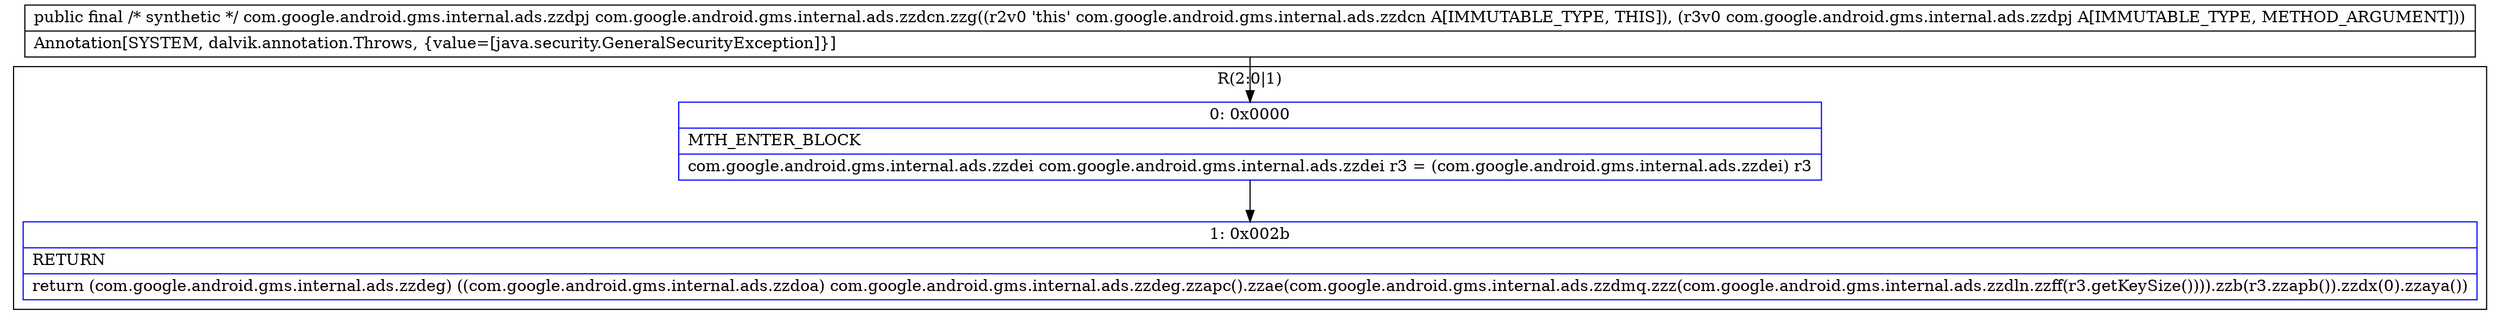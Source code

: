 digraph "CFG forcom.google.android.gms.internal.ads.zzdcn.zzg(Lcom\/google\/android\/gms\/internal\/ads\/zzdpj;)Lcom\/google\/android\/gms\/internal\/ads\/zzdpj;" {
subgraph cluster_Region_1241004403 {
label = "R(2:0|1)";
node [shape=record,color=blue];
Node_0 [shape=record,label="{0\:\ 0x0000|MTH_ENTER_BLOCK\l|com.google.android.gms.internal.ads.zzdei com.google.android.gms.internal.ads.zzdei r3 = (com.google.android.gms.internal.ads.zzdei) r3\l}"];
Node_1 [shape=record,label="{1\:\ 0x002b|RETURN\l|return (com.google.android.gms.internal.ads.zzdeg) ((com.google.android.gms.internal.ads.zzdoa) com.google.android.gms.internal.ads.zzdeg.zzapc().zzae(com.google.android.gms.internal.ads.zzdmq.zzz(com.google.android.gms.internal.ads.zzdln.zzff(r3.getKeySize()))).zzb(r3.zzapb()).zzdx(0).zzaya())\l}"];
}
MethodNode[shape=record,label="{public final \/* synthetic *\/ com.google.android.gms.internal.ads.zzdpj com.google.android.gms.internal.ads.zzdcn.zzg((r2v0 'this' com.google.android.gms.internal.ads.zzdcn A[IMMUTABLE_TYPE, THIS]), (r3v0 com.google.android.gms.internal.ads.zzdpj A[IMMUTABLE_TYPE, METHOD_ARGUMENT]))  | Annotation[SYSTEM, dalvik.annotation.Throws, \{value=[java.security.GeneralSecurityException]\}]\l}"];
MethodNode -> Node_0;
Node_0 -> Node_1;
}

